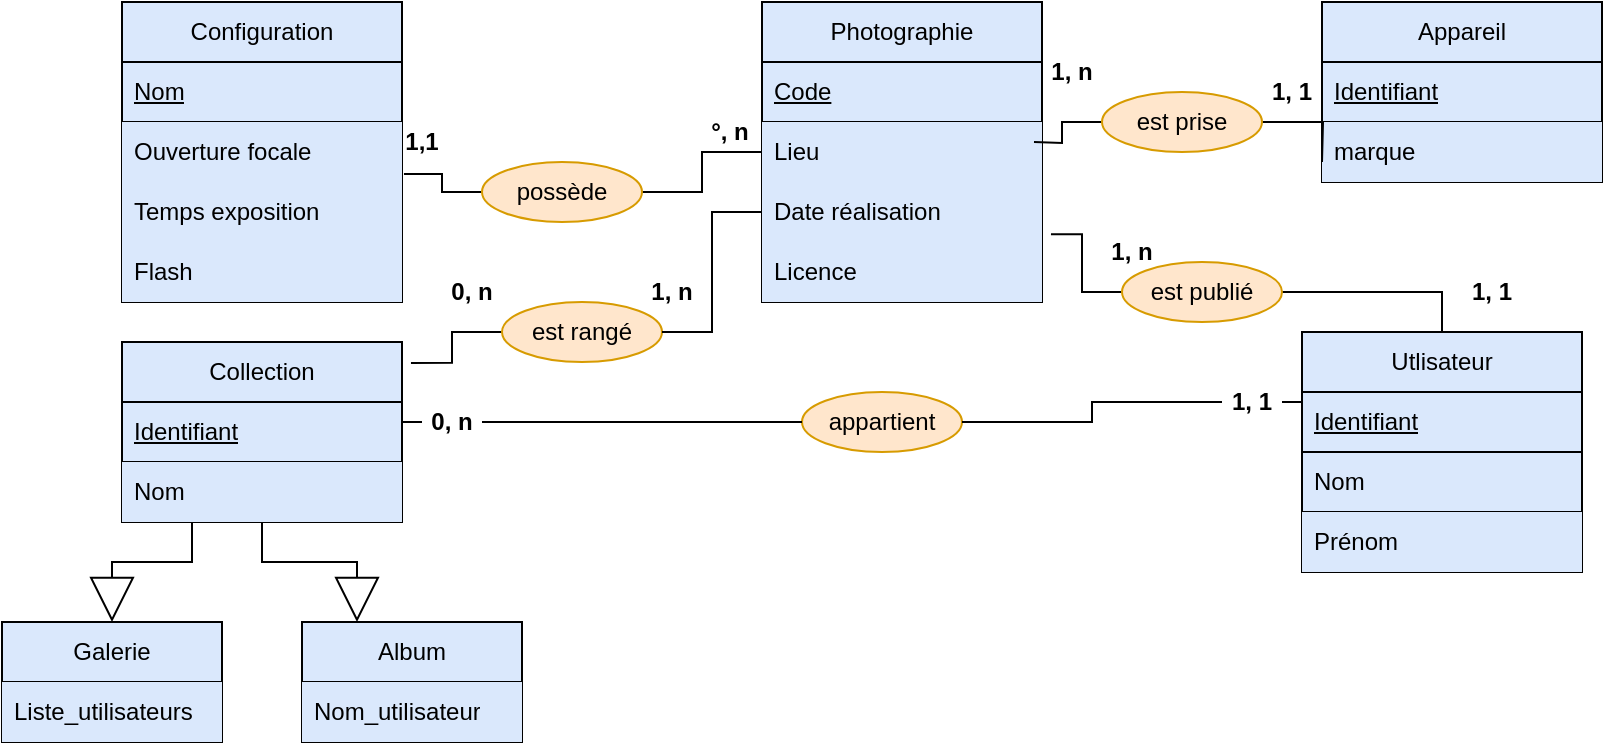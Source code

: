 <mxfile version="21.6.9">
  <diagram name="Page-1" id="ri4anvCGel_wYtRjSs9z">
    <mxGraphModel dx="1257" dy="631" grid="1" gridSize="10" guides="1" tooltips="1" connect="1" arrows="1" fold="1" page="1" pageScale="1" pageWidth="827" pageHeight="1169" math="0" shadow="0">
      <root>
        <mxCell id="0" />
        <mxCell id="1" parent="0" />
        <mxCell id="vQDiU9HeTUrOOh70G-Bs-10" value="Photographie" style="swimlane;fontStyle=0;childLayout=stackLayout;horizontal=1;startSize=30;horizontalStack=0;resizeParent=1;resizeParentMax=0;resizeLast=0;collapsible=1;marginBottom=0;whiteSpace=wrap;html=1;fillColor=#dae8fc;strokeColor=#000000;" parent="1" vertex="1">
          <mxGeometry x="400" y="210" width="140" height="150" as="geometry" />
        </mxCell>
        <mxCell id="vQDiU9HeTUrOOh70G-Bs-11" value="&lt;u&gt;Code&lt;/u&gt;" style="text;strokeColor=default;fillColor=#dae8fc;align=left;verticalAlign=middle;spacingLeft=4;spacingRight=4;overflow=hidden;points=[[0,0.5],[1,0.5]];portConstraint=eastwest;rotatable=0;whiteSpace=wrap;html=1;" parent="vQDiU9HeTUrOOh70G-Bs-10" vertex="1">
          <mxGeometry y="30" width="140" height="30" as="geometry" />
        </mxCell>
        <mxCell id="vQDiU9HeTUrOOh70G-Bs-12" value="&lt;div&gt;Lieu&lt;/div&gt;" style="text;strokeColor=none;fillColor=#dae8fc;align=left;verticalAlign=middle;spacingLeft=4;spacingRight=4;overflow=hidden;points=[[0,0.5],[1,0.5]];portConstraint=eastwest;rotatable=0;whiteSpace=wrap;html=1;" parent="vQDiU9HeTUrOOh70G-Bs-10" vertex="1">
          <mxGeometry y="60" width="140" height="30" as="geometry" />
        </mxCell>
        <mxCell id="vQDiU9HeTUrOOh70G-Bs-13" value="Date réalisation" style="text;strokeColor=none;fillColor=#dae8fc;align=left;verticalAlign=middle;spacingLeft=4;spacingRight=4;overflow=hidden;points=[[0,0.5],[1,0.5]];portConstraint=eastwest;rotatable=0;whiteSpace=wrap;html=1;" parent="vQDiU9HeTUrOOh70G-Bs-10" vertex="1">
          <mxGeometry y="90" width="140" height="30" as="geometry" />
        </mxCell>
        <mxCell id="vQDiU9HeTUrOOh70G-Bs-14" value="Licence" style="text;strokeColor=none;fillColor=#dae8fc;align=left;verticalAlign=middle;spacingLeft=4;spacingRight=4;overflow=hidden;points=[[0,0.5],[1,0.5]];portConstraint=eastwest;rotatable=0;whiteSpace=wrap;html=1;" parent="vQDiU9HeTUrOOh70G-Bs-10" vertex="1">
          <mxGeometry y="120" width="140" height="30" as="geometry" />
        </mxCell>
        <mxCell id="vQDiU9HeTUrOOh70G-Bs-16" value="" style="edgeStyle=orthogonalEdgeStyle;rounded=0;orthogonalLoop=1;jettySize=auto;html=1;endArrow=none;endFill=0;entryX=0;entryY=0.5;entryDx=0;entryDy=0;" parent="1" source="vQDiU9HeTUrOOh70G-Bs-15" target="vQDiU9HeTUrOOh70G-Bs-12" edge="1">
          <mxGeometry relative="1" as="geometry">
            <mxPoint x="430" y="295" as="targetPoint" />
          </mxGeometry>
        </mxCell>
        <mxCell id="vQDiU9HeTUrOOh70G-Bs-22" value="" style="edgeStyle=orthogonalEdgeStyle;rounded=0;orthogonalLoop=1;jettySize=auto;html=1;entryX=1.007;entryY=-0.133;entryDx=0;entryDy=0;entryPerimeter=0;endArrow=none;endFill=0;" parent="1" source="vQDiU9HeTUrOOh70G-Bs-15" target="vQDiU9HeTUrOOh70G-Bs-20" edge="1">
          <mxGeometry relative="1" as="geometry" />
        </mxCell>
        <mxCell id="vQDiU9HeTUrOOh70G-Bs-15" value="possède" style="ellipse;whiteSpace=wrap;html=1;fillColor=#ffe6cc;strokeColor=#d79b00;" parent="1" vertex="1">
          <mxGeometry x="260" y="290" width="80" height="30" as="geometry" />
        </mxCell>
        <mxCell id="vQDiU9HeTUrOOh70G-Bs-17" value="Configuration" style="swimlane;fontStyle=0;childLayout=stackLayout;horizontal=1;startSize=30;horizontalStack=0;resizeParent=1;resizeParentMax=0;resizeLast=0;collapsible=1;marginBottom=0;whiteSpace=wrap;html=1;fillColor=#dae8fc;strokeColor=#000000;" parent="1" vertex="1">
          <mxGeometry x="80" y="210" width="140" height="150" as="geometry" />
        </mxCell>
        <mxCell id="vQDiU9HeTUrOOh70G-Bs-18" value="&lt;u&gt;Nom&lt;/u&gt;" style="text;strokeColor=default;fillColor=#dae8fc;align=left;verticalAlign=middle;spacingLeft=4;spacingRight=4;overflow=hidden;points=[[0,0.5],[1,0.5]];portConstraint=eastwest;rotatable=0;whiteSpace=wrap;html=1;" parent="vQDiU9HeTUrOOh70G-Bs-17" vertex="1">
          <mxGeometry y="30" width="140" height="30" as="geometry" />
        </mxCell>
        <mxCell id="vQDiU9HeTUrOOh70G-Bs-19" value="Ouverture focale" style="text;strokeColor=none;fillColor=#dae8fc;align=left;verticalAlign=middle;spacingLeft=4;spacingRight=4;overflow=hidden;points=[[0,0.5],[1,0.5]];portConstraint=eastwest;rotatable=0;whiteSpace=wrap;html=1;" parent="vQDiU9HeTUrOOh70G-Bs-17" vertex="1">
          <mxGeometry y="60" width="140" height="30" as="geometry" />
        </mxCell>
        <mxCell id="vQDiU9HeTUrOOh70G-Bs-20" value="Temps exposition" style="text;strokeColor=none;fillColor=#dae8fc;align=left;verticalAlign=middle;spacingLeft=4;spacingRight=4;overflow=hidden;points=[[0,0.5],[1,0.5]];portConstraint=eastwest;rotatable=0;whiteSpace=wrap;html=1;" parent="vQDiU9HeTUrOOh70G-Bs-17" vertex="1">
          <mxGeometry y="90" width="140" height="30" as="geometry" />
        </mxCell>
        <mxCell id="vQDiU9HeTUrOOh70G-Bs-21" value="Flash" style="text;strokeColor=none;fillColor=#dae8fc;align=left;verticalAlign=middle;spacingLeft=4;spacingRight=4;overflow=hidden;points=[[0,0.5],[1,0.5]];portConstraint=eastwest;rotatable=0;whiteSpace=wrap;html=1;" parent="vQDiU9HeTUrOOh70G-Bs-17" vertex="1">
          <mxGeometry y="120" width="140" height="30" as="geometry" />
        </mxCell>
        <mxCell id="vQDiU9HeTUrOOh70G-Bs-24" value="&lt;b&gt;1,1&lt;/b&gt;" style="text;html=1;strokeColor=none;fillColor=none;align=center;verticalAlign=middle;whiteSpace=wrap;rounded=0;" parent="1" vertex="1">
          <mxGeometry x="200" y="270" width="60" height="20" as="geometry" />
        </mxCell>
        <mxCell id="vQDiU9HeTUrOOh70G-Bs-28" value="&lt;b&gt;°, n&lt;br&gt;&lt;/b&gt;" style="text;html=1;strokeColor=none;fillColor=none;align=center;verticalAlign=middle;whiteSpace=wrap;rounded=0;" parent="1" vertex="1">
          <mxGeometry x="354" y="265" width="60" height="20" as="geometry" />
        </mxCell>
        <mxCell id="vQDiU9HeTUrOOh70G-Bs-29" value="Appareil" style="swimlane;fontStyle=0;childLayout=stackLayout;horizontal=1;startSize=30;horizontalStack=0;resizeParent=1;resizeParentMax=0;resizeLast=0;collapsible=1;marginBottom=0;whiteSpace=wrap;html=1;fillColor=#dae8fc;strokeColor=#000000;" parent="1" vertex="1">
          <mxGeometry x="680" y="210" width="140" height="90" as="geometry" />
        </mxCell>
        <mxCell id="vQDiU9HeTUrOOh70G-Bs-30" value="&lt;u&gt;Identifiant&lt;/u&gt;" style="text;strokeColor=default;fillColor=#dae8fc;align=left;verticalAlign=middle;spacingLeft=4;spacingRight=4;overflow=hidden;points=[[0,0.5],[1,0.5]];portConstraint=eastwest;rotatable=0;whiteSpace=wrap;html=1;" parent="vQDiU9HeTUrOOh70G-Bs-29" vertex="1">
          <mxGeometry y="30" width="140" height="30" as="geometry" />
        </mxCell>
        <mxCell id="vQDiU9HeTUrOOh70G-Bs-31" value="marque" style="text;strokeColor=none;fillColor=#dae8fc;align=left;verticalAlign=middle;spacingLeft=4;spacingRight=4;overflow=hidden;points=[[0,0.5],[1,0.5]];portConstraint=eastwest;rotatable=0;whiteSpace=wrap;html=1;" parent="vQDiU9HeTUrOOh70G-Bs-29" vertex="1">
          <mxGeometry y="60" width="140" height="30" as="geometry" />
        </mxCell>
        <mxCell id="vQDiU9HeTUrOOh70G-Bs-37" value="" style="edgeStyle=orthogonalEdgeStyle;rounded=0;orthogonalLoop=1;jettySize=auto;html=1;endArrow=none;endFill=0;" parent="1" source="vQDiU9HeTUrOOh70G-Bs-34" edge="1">
          <mxGeometry relative="1" as="geometry">
            <mxPoint x="536" y="280" as="targetPoint" />
          </mxGeometry>
        </mxCell>
        <mxCell id="vQDiU9HeTUrOOh70G-Bs-38" value="" style="edgeStyle=orthogonalEdgeStyle;rounded=0;orthogonalLoop=1;jettySize=auto;html=1;endArrow=none;endFill=0;" parent="1" source="vQDiU9HeTUrOOh70G-Bs-34" edge="1">
          <mxGeometry relative="1" as="geometry">
            <mxPoint x="680" y="290" as="targetPoint" />
          </mxGeometry>
        </mxCell>
        <mxCell id="vQDiU9HeTUrOOh70G-Bs-34" value="est prise" style="ellipse;whiteSpace=wrap;html=1;fillColor=#ffe6cc;strokeColor=#d79b00;" parent="1" vertex="1">
          <mxGeometry x="570" y="255" width="80" height="30" as="geometry" />
        </mxCell>
        <mxCell id="vQDiU9HeTUrOOh70G-Bs-42" value="&lt;b&gt;1, n&lt;br&gt;&lt;/b&gt;" style="text;html=1;strokeColor=none;fillColor=none;align=center;verticalAlign=middle;whiteSpace=wrap;rounded=0;" parent="1" vertex="1">
          <mxGeometry x="540" y="235" width="30" height="20" as="geometry" />
        </mxCell>
        <mxCell id="vQDiU9HeTUrOOh70G-Bs-43" value="&lt;b&gt;1, 1&lt;br&gt;&lt;/b&gt;" style="text;html=1;strokeColor=none;fillColor=none;align=center;verticalAlign=middle;whiteSpace=wrap;rounded=0;" parent="1" vertex="1">
          <mxGeometry x="650" y="245" width="30" height="20" as="geometry" />
        </mxCell>
        <mxCell id="Xazr9b2hqAeC7u9Wwyo1-1" value="Utlisateur" style="swimlane;fontStyle=0;childLayout=stackLayout;horizontal=1;startSize=30;horizontalStack=0;resizeParent=1;resizeParentMax=0;resizeLast=0;collapsible=1;marginBottom=0;whiteSpace=wrap;html=1;fillColor=#dae8fc;strokeColor=#000000;" vertex="1" parent="1">
          <mxGeometry x="670" y="375" width="140" height="120" as="geometry" />
        </mxCell>
        <mxCell id="Xazr9b2hqAeC7u9Wwyo1-2" value="&lt;u&gt;Identifiant&lt;/u&gt;" style="text;strokeColor=default;fillColor=#dae8fc;align=left;verticalAlign=middle;spacingLeft=4;spacingRight=4;overflow=hidden;points=[[0,0.5],[1,0.5]];portConstraint=eastwest;rotatable=0;whiteSpace=wrap;html=1;" vertex="1" parent="Xazr9b2hqAeC7u9Wwyo1-1">
          <mxGeometry y="30" width="140" height="30" as="geometry" />
        </mxCell>
        <mxCell id="Xazr9b2hqAeC7u9Wwyo1-62" value="Nom" style="text;strokeColor=default;fillColor=#dae8fc;align=left;verticalAlign=middle;spacingLeft=4;spacingRight=4;overflow=hidden;points=[[0,0.5],[1,0.5]];portConstraint=eastwest;rotatable=0;whiteSpace=wrap;html=1;" vertex="1" parent="Xazr9b2hqAeC7u9Wwyo1-1">
          <mxGeometry y="60" width="140" height="30" as="geometry" />
        </mxCell>
        <mxCell id="Xazr9b2hqAeC7u9Wwyo1-3" value="Prénom" style="text;strokeColor=none;fillColor=#dae8fc;align=left;verticalAlign=middle;spacingLeft=4;spacingRight=4;overflow=hidden;points=[[0,0.5],[1,0.5]];portConstraint=eastwest;rotatable=0;whiteSpace=wrap;html=1;" vertex="1" parent="Xazr9b2hqAeC7u9Wwyo1-1">
          <mxGeometry y="90" width="140" height="30" as="geometry" />
        </mxCell>
        <mxCell id="Xazr9b2hqAeC7u9Wwyo1-8" value="" style="edgeStyle=orthogonalEdgeStyle;rounded=0;orthogonalLoop=1;jettySize=auto;html=1;entryX=0.5;entryY=0;entryDx=0;entryDy=0;endArrow=none;endFill=0;" edge="1" parent="1" source="Xazr9b2hqAeC7u9Wwyo1-7" target="Xazr9b2hqAeC7u9Wwyo1-1">
          <mxGeometry relative="1" as="geometry" />
        </mxCell>
        <mxCell id="Xazr9b2hqAeC7u9Wwyo1-11" style="edgeStyle=orthogonalEdgeStyle;rounded=0;orthogonalLoop=1;jettySize=auto;html=1;exitX=0;exitY=0.5;exitDx=0;exitDy=0;entryX=1.032;entryY=-0.129;entryDx=0;entryDy=0;entryPerimeter=0;endArrow=none;endFill=0;" edge="1" parent="1" source="Xazr9b2hqAeC7u9Wwyo1-7" target="vQDiU9HeTUrOOh70G-Bs-14">
          <mxGeometry relative="1" as="geometry" />
        </mxCell>
        <mxCell id="Xazr9b2hqAeC7u9Wwyo1-7" value="est publié" style="ellipse;whiteSpace=wrap;html=1;fillColor=#ffe6cc;strokeColor=#d79b00;" vertex="1" parent="1">
          <mxGeometry x="580" y="340" width="80" height="30" as="geometry" />
        </mxCell>
        <mxCell id="Xazr9b2hqAeC7u9Wwyo1-12" value="&lt;b&gt;1, n&lt;br&gt;&lt;/b&gt;" style="text;html=1;strokeColor=none;fillColor=none;align=center;verticalAlign=middle;whiteSpace=wrap;rounded=0;" vertex="1" parent="1">
          <mxGeometry x="570" y="325" width="30" height="20" as="geometry" />
        </mxCell>
        <mxCell id="Xazr9b2hqAeC7u9Wwyo1-13" value="&lt;b&gt;1, 1&lt;br&gt;&lt;/b&gt;" style="text;html=1;strokeColor=none;fillColor=none;align=center;verticalAlign=middle;whiteSpace=wrap;rounded=0;" vertex="1" parent="1">
          <mxGeometry x="750" y="345" width="30" height="20" as="geometry" />
        </mxCell>
        <mxCell id="Xazr9b2hqAeC7u9Wwyo1-36" style="edgeStyle=orthogonalEdgeStyle;rounded=0;orthogonalLoop=1;jettySize=auto;html=1;exitX=0.5;exitY=1;exitDx=0;exitDy=0;entryX=0.25;entryY=0;entryDx=0;entryDy=0;endArrow=block;endFill=0;strokeWidth=1;endSize=20;" edge="1" parent="1" source="Xazr9b2hqAeC7u9Wwyo1-21" target="Xazr9b2hqAeC7u9Wwyo1-32">
          <mxGeometry relative="1" as="geometry" />
        </mxCell>
        <mxCell id="Xazr9b2hqAeC7u9Wwyo1-61" style="edgeStyle=orthogonalEdgeStyle;rounded=0;orthogonalLoop=1;jettySize=auto;html=1;exitX=0.25;exitY=1;exitDx=0;exitDy=0;entryX=0.5;entryY=0;entryDx=0;entryDy=0;endArrow=block;endFill=0;endSize=20;" edge="1" parent="1" source="Xazr9b2hqAeC7u9Wwyo1-21" target="Xazr9b2hqAeC7u9Wwyo1-38">
          <mxGeometry relative="1" as="geometry" />
        </mxCell>
        <mxCell id="Xazr9b2hqAeC7u9Wwyo1-21" value="Collection" style="swimlane;fontStyle=0;childLayout=stackLayout;horizontal=1;startSize=30;horizontalStack=0;resizeParent=1;resizeParentMax=0;resizeLast=0;collapsible=1;marginBottom=0;whiteSpace=wrap;html=1;fillColor=#dae8fc;strokeColor=#000000;" vertex="1" parent="1">
          <mxGeometry x="80" y="380" width="140" height="90" as="geometry" />
        </mxCell>
        <mxCell id="Xazr9b2hqAeC7u9Wwyo1-22" value="&lt;u&gt;Identifiant&lt;/u&gt;" style="text;strokeColor=default;fillColor=#dae8fc;align=left;verticalAlign=middle;spacingLeft=4;spacingRight=4;overflow=hidden;points=[[0,0.5],[1,0.5]];portConstraint=eastwest;rotatable=0;whiteSpace=wrap;html=1;" vertex="1" parent="Xazr9b2hqAeC7u9Wwyo1-21">
          <mxGeometry y="30" width="140" height="30" as="geometry" />
        </mxCell>
        <mxCell id="Xazr9b2hqAeC7u9Wwyo1-23" value="Nom" style="text;strokeColor=none;fillColor=#dae8fc;align=left;verticalAlign=middle;spacingLeft=4;spacingRight=4;overflow=hidden;points=[[0,0.5],[1,0.5]];portConstraint=eastwest;rotatable=0;whiteSpace=wrap;html=1;" vertex="1" parent="Xazr9b2hqAeC7u9Wwyo1-21">
          <mxGeometry y="60" width="140" height="30" as="geometry" />
        </mxCell>
        <mxCell id="Xazr9b2hqAeC7u9Wwyo1-26" style="edgeStyle=orthogonalEdgeStyle;rounded=0;orthogonalLoop=1;jettySize=auto;html=1;exitX=0;exitY=0.5;exitDx=0;exitDy=0;entryX=1.032;entryY=0.116;entryDx=0;entryDy=0;endArrow=none;endFill=0;entryPerimeter=0;" edge="1" parent="1" source="Xazr9b2hqAeC7u9Wwyo1-24" target="Xazr9b2hqAeC7u9Wwyo1-21">
          <mxGeometry relative="1" as="geometry" />
        </mxCell>
        <mxCell id="Xazr9b2hqAeC7u9Wwyo1-24" value="est rangé" style="ellipse;whiteSpace=wrap;html=1;fillColor=#ffe6cc;strokeColor=#d79b00;" vertex="1" parent="1">
          <mxGeometry x="270" y="360" width="80" height="30" as="geometry" />
        </mxCell>
        <mxCell id="Xazr9b2hqAeC7u9Wwyo1-25" style="edgeStyle=orthogonalEdgeStyle;rounded=0;orthogonalLoop=1;jettySize=auto;html=1;exitX=0;exitY=0.5;exitDx=0;exitDy=0;entryX=1;entryY=0.5;entryDx=0;entryDy=0;endArrow=none;endFill=0;" edge="1" parent="1" source="vQDiU9HeTUrOOh70G-Bs-13" target="Xazr9b2hqAeC7u9Wwyo1-24">
          <mxGeometry relative="1" as="geometry" />
        </mxCell>
        <mxCell id="Xazr9b2hqAeC7u9Wwyo1-27" value="&lt;b&gt;1, n&lt;br&gt;&lt;/b&gt;" style="text;html=1;strokeColor=none;fillColor=none;align=center;verticalAlign=middle;whiteSpace=wrap;rounded=0;" vertex="1" parent="1">
          <mxGeometry x="340" y="345" width="30" height="20" as="geometry" />
        </mxCell>
        <mxCell id="Xazr9b2hqAeC7u9Wwyo1-30" value="&lt;b&gt;0, n&lt;br&gt;&lt;/b&gt;" style="text;html=1;strokeColor=none;fillColor=none;align=center;verticalAlign=middle;whiteSpace=wrap;rounded=0;" vertex="1" parent="1">
          <mxGeometry x="240" y="345" width="30" height="20" as="geometry" />
        </mxCell>
        <mxCell id="Xazr9b2hqAeC7u9Wwyo1-32" value="Album" style="swimlane;fontStyle=0;childLayout=stackLayout;horizontal=1;startSize=30;horizontalStack=0;resizeParent=1;resizeParentMax=0;resizeLast=0;collapsible=1;marginBottom=0;whiteSpace=wrap;html=1;fillColor=#dae8fc;strokeColor=#000000;" vertex="1" parent="1">
          <mxGeometry x="170" y="520" width="110" height="60" as="geometry" />
        </mxCell>
        <mxCell id="Xazr9b2hqAeC7u9Wwyo1-34" value="Nom_utilisateur" style="text;strokeColor=none;fillColor=#dae8fc;align=left;verticalAlign=middle;spacingLeft=4;spacingRight=4;overflow=hidden;points=[[0,0.5],[1,0.5]];portConstraint=eastwest;rotatable=0;whiteSpace=wrap;html=1;" vertex="1" parent="Xazr9b2hqAeC7u9Wwyo1-32">
          <mxGeometry y="30" width="110" height="30" as="geometry" />
        </mxCell>
        <mxCell id="Xazr9b2hqAeC7u9Wwyo1-38" value="Galerie" style="swimlane;fontStyle=0;childLayout=stackLayout;horizontal=1;startSize=30;horizontalStack=0;resizeParent=1;resizeParentMax=0;resizeLast=0;collapsible=1;marginBottom=0;whiteSpace=wrap;html=1;fillColor=#dae8fc;strokeColor=#000000;" vertex="1" parent="1">
          <mxGeometry x="20" y="520" width="110" height="60" as="geometry" />
        </mxCell>
        <mxCell id="Xazr9b2hqAeC7u9Wwyo1-39" value="Liste_utilisateurs" style="text;strokeColor=none;fillColor=#dae8fc;align=left;verticalAlign=middle;spacingLeft=4;spacingRight=4;overflow=hidden;points=[[0,0.5],[1,0.5]];portConstraint=eastwest;rotatable=0;whiteSpace=wrap;html=1;" vertex="1" parent="Xazr9b2hqAeC7u9Wwyo1-38">
          <mxGeometry y="30" width="110" height="30" as="geometry" />
        </mxCell>
        <mxCell id="Xazr9b2hqAeC7u9Wwyo1-48" style="edgeStyle=orthogonalEdgeStyle;rounded=0;orthogonalLoop=1;jettySize=auto;html=1;exitX=1;exitY=0.5;exitDx=0;exitDy=0;entryX=0;entryY=0.5;entryDx=0;entryDy=0;endArrow=none;endFill=0;" edge="1" parent="1" source="Xazr9b2hqAeC7u9Wwyo1-52" target="Xazr9b2hqAeC7u9Wwyo1-1">
          <mxGeometry relative="1" as="geometry" />
        </mxCell>
        <mxCell id="Xazr9b2hqAeC7u9Wwyo1-46" value="appartient" style="ellipse;whiteSpace=wrap;html=1;fillColor=#ffe6cc;strokeColor=#d79b00;" vertex="1" parent="1">
          <mxGeometry x="420" y="405" width="80" height="30" as="geometry" />
        </mxCell>
        <mxCell id="Xazr9b2hqAeC7u9Wwyo1-45" style="edgeStyle=orthogonalEdgeStyle;rounded=0;orthogonalLoop=1;jettySize=auto;html=1;entryX=0;entryY=0.5;entryDx=0;entryDy=0;endArrow=none;endFill=0;" edge="1" parent="1" source="Xazr9b2hqAeC7u9Wwyo1-50" target="Xazr9b2hqAeC7u9Wwyo1-46">
          <mxGeometry relative="1" as="geometry">
            <mxPoint x="420" y="424.714" as="targetPoint" />
            <mxPoint x="220" y="420" as="sourcePoint" />
          </mxGeometry>
        </mxCell>
        <mxCell id="Xazr9b2hqAeC7u9Wwyo1-53" value="" style="edgeStyle=orthogonalEdgeStyle;rounded=0;orthogonalLoop=1;jettySize=auto;html=1;exitX=1;exitY=0.5;exitDx=0;exitDy=0;entryX=0;entryY=0.5;entryDx=0;entryDy=0;endArrow=none;endFill=0;" edge="1" parent="1" source="Xazr9b2hqAeC7u9Wwyo1-46" target="Xazr9b2hqAeC7u9Wwyo1-52">
          <mxGeometry relative="1" as="geometry">
            <mxPoint x="500" y="420" as="sourcePoint" />
            <mxPoint x="670" y="420" as="targetPoint" />
          </mxGeometry>
        </mxCell>
        <mxCell id="Xazr9b2hqAeC7u9Wwyo1-52" value="&lt;b&gt;1, 1&lt;br&gt;&lt;/b&gt;" style="text;html=1;strokeColor=none;fillColor=none;align=center;verticalAlign=middle;whiteSpace=wrap;rounded=0;" vertex="1" parent="1">
          <mxGeometry x="630" y="400" width="30" height="20" as="geometry" />
        </mxCell>
        <mxCell id="Xazr9b2hqAeC7u9Wwyo1-55" value="" style="edgeStyle=orthogonalEdgeStyle;rounded=0;orthogonalLoop=1;jettySize=auto;html=1;entryX=0;entryY=0.5;entryDx=0;entryDy=0;endArrow=none;endFill=0;" edge="1" parent="1" target="Xazr9b2hqAeC7u9Wwyo1-50">
          <mxGeometry relative="1" as="geometry">
            <mxPoint x="420" y="420" as="targetPoint" />
            <mxPoint x="220" y="420" as="sourcePoint" />
          </mxGeometry>
        </mxCell>
        <mxCell id="Xazr9b2hqAeC7u9Wwyo1-50" value="&lt;b&gt;0, n&lt;br&gt;&lt;/b&gt;" style="text;html=1;strokeColor=none;fillColor=none;align=center;verticalAlign=middle;whiteSpace=wrap;rounded=0;" vertex="1" parent="1">
          <mxGeometry x="230" y="410" width="30" height="20" as="geometry" />
        </mxCell>
      </root>
    </mxGraphModel>
  </diagram>
</mxfile>
